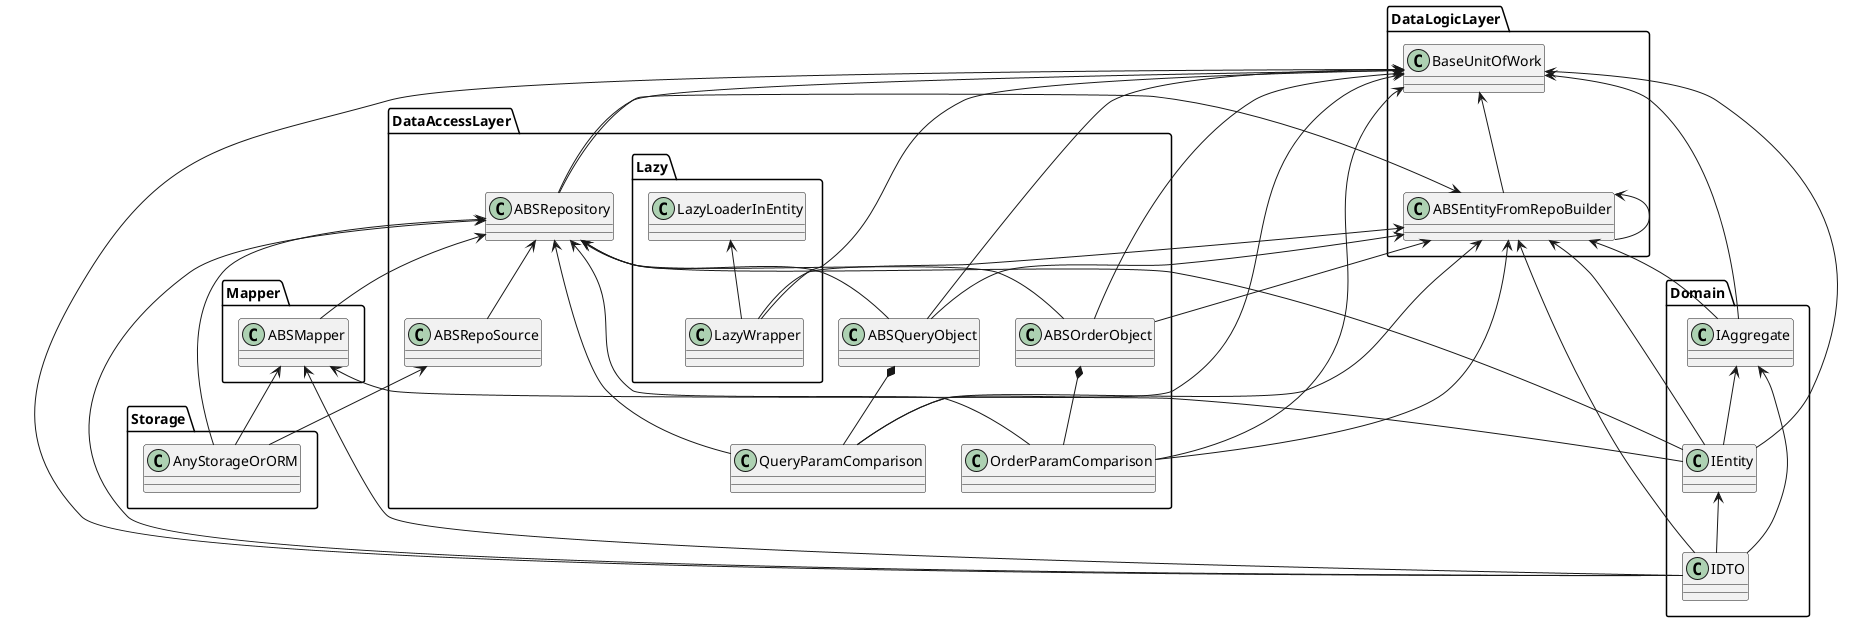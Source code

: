 @startuml
package Storage{
    class AnyStorageOrORM
}

package Mapper{
    class ABSMapper
}



package DataAccessLayer {
    package Lazy{
        class LazyLoaderInEntity
        class LazyWrapper

        LazyLoaderInEntity <-- LazyWrapper
    }

    class ABSRepository
    class ABSQueryObject
    class ABSOrderObject
    class QueryParamComparison
    class OrderParamComparison
    class ABSRepoSource



    ABSRepository <-- ABSQueryObject
    ABSRepository <-- ABSOrderObject

    ABSQueryObject *-- QueryParamComparison
    ABSRepository <-- QueryParamComparison

    ABSOrderObject *-- OrderParamComparison
    ABSRepository <-- OrderParamComparison

    ABSRepository <-- ABSRepoSource
}

package DataLogicLayer {
    class ABSEntityFromRepoBuilder
    class BaseUnitOfWork


    ABSEntityFromRepoBuilder <-- ABSEntityFromRepoBuilder
    BaseUnitOfWork <-- ABSEntityFromRepoBuilder
}

package Domain{
    class IAggregate
    class IDTO
    class IEntity

    IAggregate <-- IEntity
    IAggregate <-- IDTO
    IEntity <-- IDTO
}


ABSRepository <-- AnyStorageOrORM
ABSRepoSource <-- AnyStorageOrORM

ABSEntityFromRepoBuilder <-- ABSQueryObject
ABSEntityFromRepoBuilder <-- ABSOrderObject
ABSEntityFromRepoBuilder <-- ABSRepository
ABSEntityFromRepoBuilder <-- LazyWrapper
ABSEntityFromRepoBuilder <-- OrderParamComparison
ABSEntityFromRepoBuilder <-- QueryParamComparison


ABSRepository <-- ABSMapper
ABSMapper <-- AnyStorageOrORM

ABSRepository <-- IDTO
ABSRepository <-- IEntity

ABSMapper <-- IDTO
ABSMapper <-- IEntity

ABSEntityFromRepoBuilder <-- IDTO
ABSEntityFromRepoBuilder <-- IEntity
ABSEntityFromRepoBuilder <-- IAggregate

BaseUnitOfWork <-- IDTO
BaseUnitOfWork <-- IEntity
BaseUnitOfWork <-- IAggregate
BaseUnitOfWork <-- ABSQueryObject
BaseUnitOfWork <-- ABSOrderObject
BaseUnitOfWork <-- ABSRepository
BaseUnitOfWork <-- LazyWrapper
BaseUnitOfWork <-- OrderParamComparison
BaseUnitOfWork <-- QueryParamComparison

@enduml